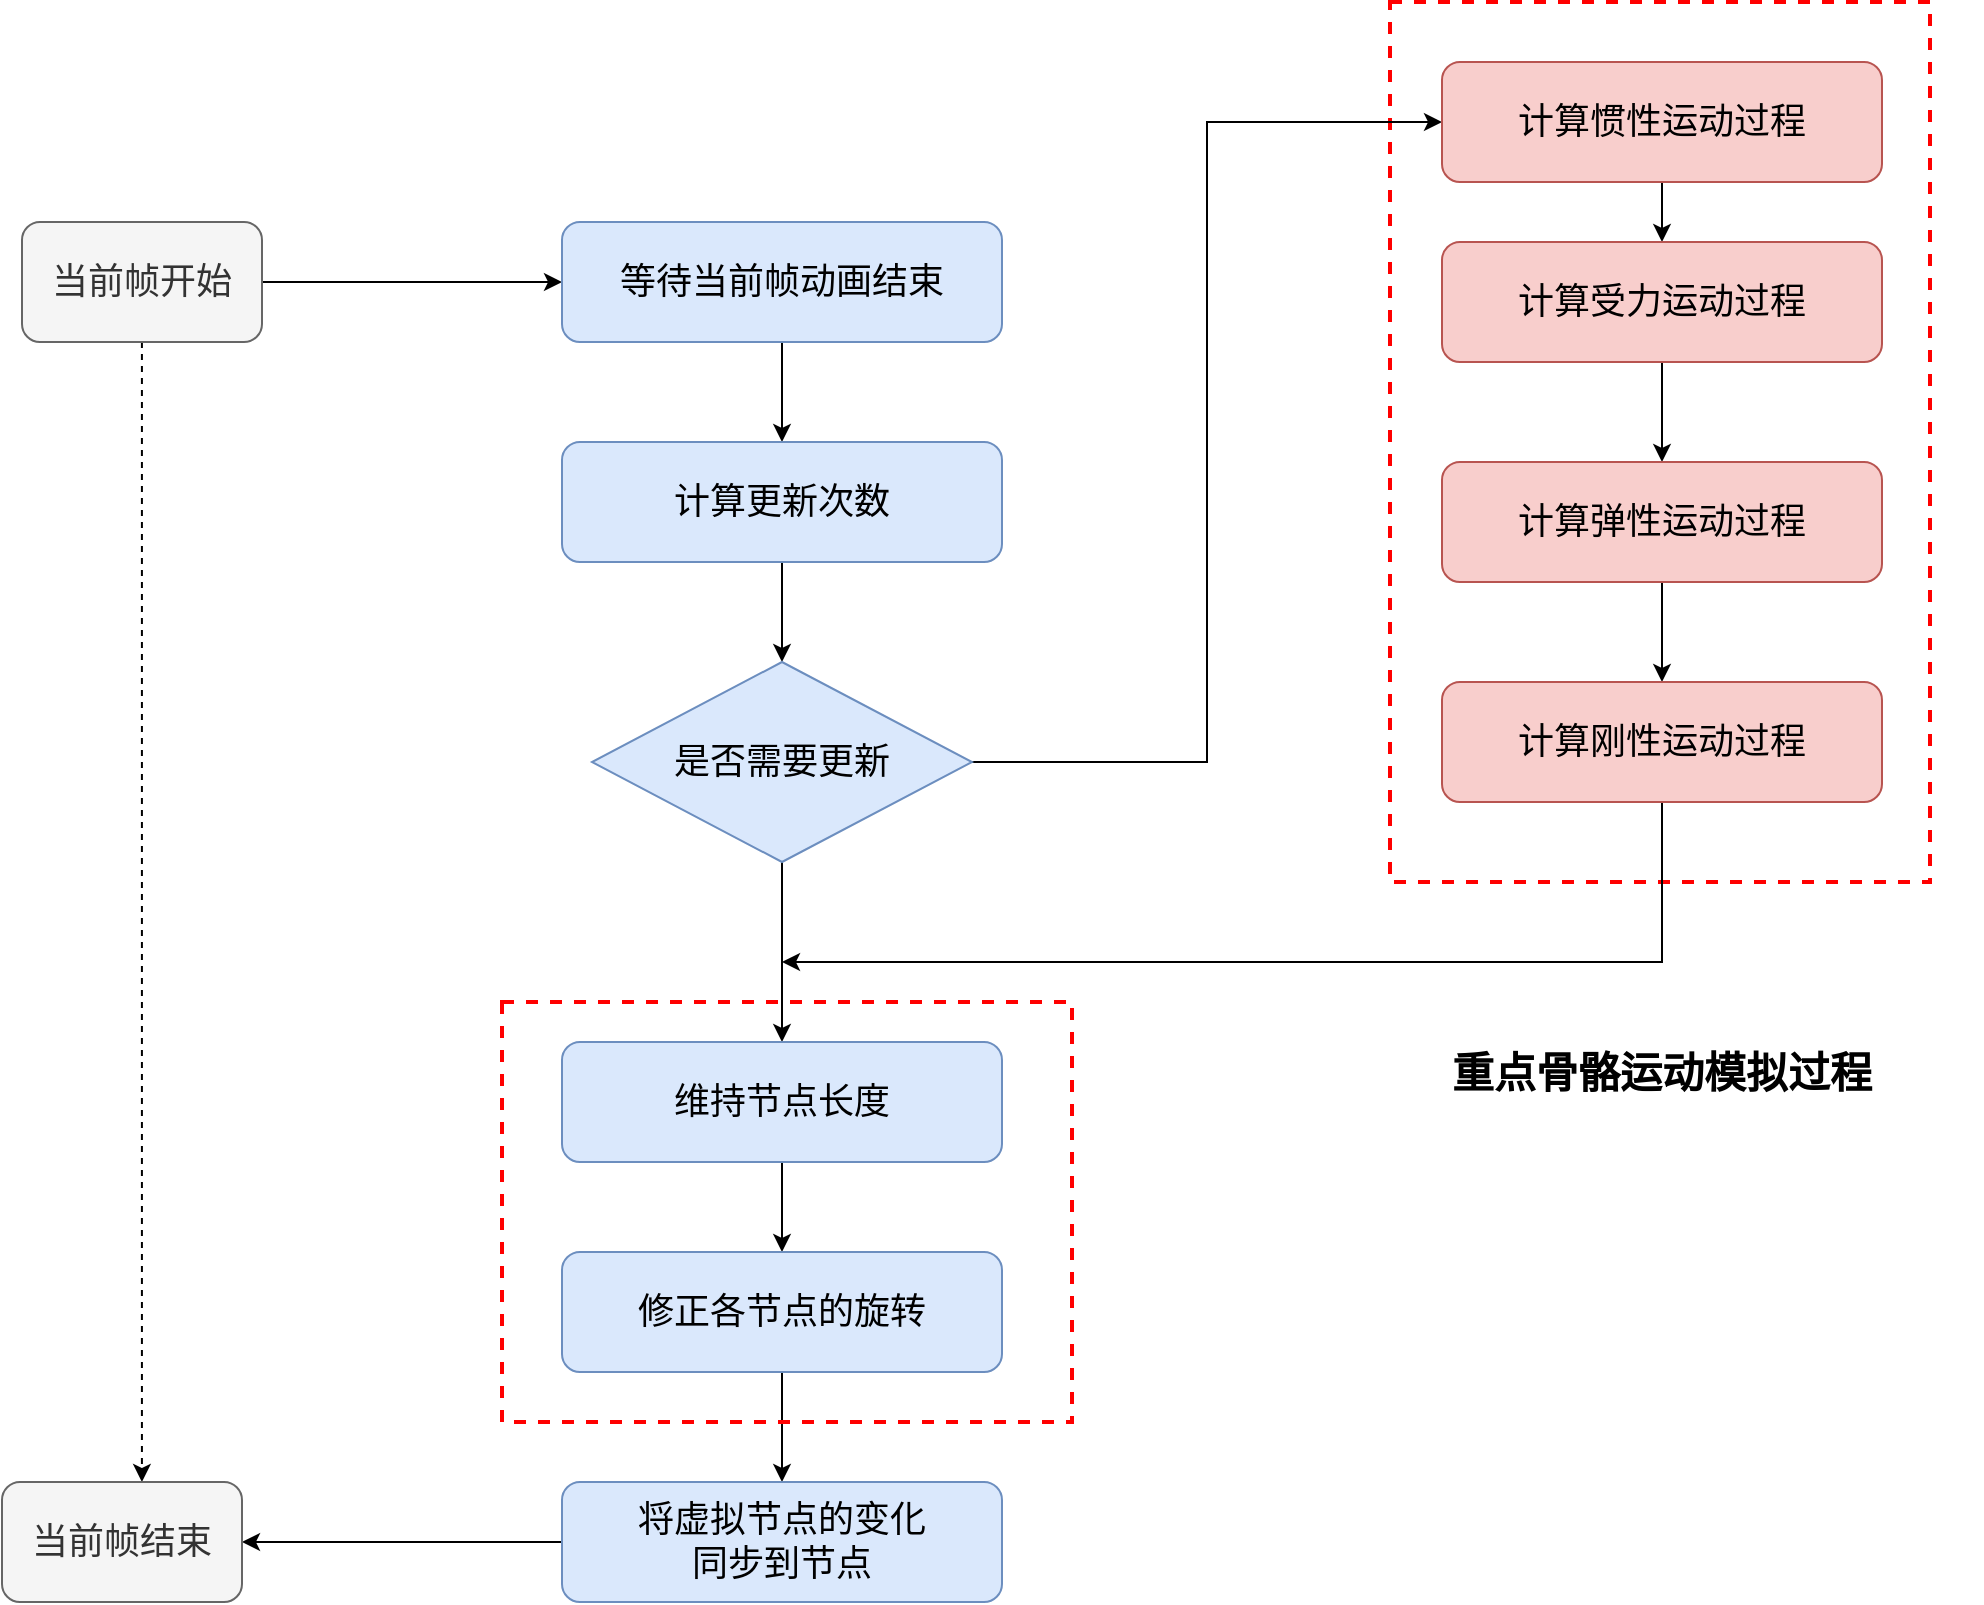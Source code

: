 <mxfile version="21.7.5" type="github">
  <diagram name="第 1 页" id="3lNk9idGNjKWv3xJSRU5">
    <mxGraphModel dx="2095" dy="732" grid="1" gridSize="10" guides="1" tooltips="1" connect="1" arrows="1" fold="1" page="1" pageScale="1" pageWidth="827" pageHeight="1169" math="0" shadow="0">
      <root>
        <mxCell id="0" />
        <mxCell id="1" parent="0" />
        <mxCell id="eKz8Gd7EVUiHGcIxb8vz-29" value="" style="rounded=0;whiteSpace=wrap;html=1;fillColor=none;dashed=1;strokeWidth=2;strokeColor=#FF0000;" vertex="1" parent="1">
          <mxGeometry x="594" y="10" width="270" height="440" as="geometry" />
        </mxCell>
        <mxCell id="eKz8Gd7EVUiHGcIxb8vz-16" style="edgeStyle=orthogonalEdgeStyle;rounded=0;orthogonalLoop=1;jettySize=auto;html=1;entryX=0;entryY=0.5;entryDx=0;entryDy=0;" edge="1" parent="1" source="eKz8Gd7EVUiHGcIxb8vz-1" target="eKz8Gd7EVUiHGcIxb8vz-2">
          <mxGeometry relative="1" as="geometry" />
        </mxCell>
        <mxCell id="eKz8Gd7EVUiHGcIxb8vz-28" style="edgeStyle=orthogonalEdgeStyle;rounded=0;orthogonalLoop=1;jettySize=auto;html=1;entryX=0.583;entryY=0;entryDx=0;entryDy=0;entryPerimeter=0;dashed=1;" edge="1" parent="1" source="eKz8Gd7EVUiHGcIxb8vz-1" target="eKz8Gd7EVUiHGcIxb8vz-11">
          <mxGeometry relative="1" as="geometry" />
        </mxCell>
        <mxCell id="eKz8Gd7EVUiHGcIxb8vz-1" value="&lt;font style=&quot;font-size: 18px;&quot;&gt;当前帧开始&lt;/font&gt;" style="rounded=1;whiteSpace=wrap;html=1;fillColor=#f5f5f5;fontColor=#333333;strokeColor=#666666;" vertex="1" parent="1">
          <mxGeometry x="-90" y="120" width="120" height="60" as="geometry" />
        </mxCell>
        <mxCell id="eKz8Gd7EVUiHGcIxb8vz-17" style="edgeStyle=orthogonalEdgeStyle;rounded=0;orthogonalLoop=1;jettySize=auto;html=1;" edge="1" parent="1" source="eKz8Gd7EVUiHGcIxb8vz-2" target="eKz8Gd7EVUiHGcIxb8vz-3">
          <mxGeometry relative="1" as="geometry" />
        </mxCell>
        <mxCell id="eKz8Gd7EVUiHGcIxb8vz-2" value="&lt;font style=&quot;font-size: 18px;&quot;&gt;等待当前帧动画结束&lt;/font&gt;" style="rounded=1;whiteSpace=wrap;html=1;fillColor=#dae8fc;strokeColor=#6c8ebf;" vertex="1" parent="1">
          <mxGeometry x="180" y="120" width="220" height="60" as="geometry" />
        </mxCell>
        <mxCell id="eKz8Gd7EVUiHGcIxb8vz-18" style="edgeStyle=orthogonalEdgeStyle;rounded=0;orthogonalLoop=1;jettySize=auto;html=1;entryX=0.5;entryY=0;entryDx=0;entryDy=0;" edge="1" parent="1" source="eKz8Gd7EVUiHGcIxb8vz-3" target="eKz8Gd7EVUiHGcIxb8vz-6">
          <mxGeometry relative="1" as="geometry" />
        </mxCell>
        <mxCell id="eKz8Gd7EVUiHGcIxb8vz-3" value="&lt;font style=&quot;font-size: 18px;&quot;&gt;计算更新次数&lt;/font&gt;" style="rounded=1;whiteSpace=wrap;html=1;fillColor=#dae8fc;strokeColor=#6c8ebf;" vertex="1" parent="1">
          <mxGeometry x="180" y="230" width="220" height="60" as="geometry" />
        </mxCell>
        <mxCell id="eKz8Gd7EVUiHGcIxb8vz-19" style="edgeStyle=orthogonalEdgeStyle;rounded=0;orthogonalLoop=1;jettySize=auto;html=1;entryX=0;entryY=0.5;entryDx=0;entryDy=0;" edge="1" parent="1" source="eKz8Gd7EVUiHGcIxb8vz-6" target="eKz8Gd7EVUiHGcIxb8vz-12">
          <mxGeometry relative="1" as="geometry" />
        </mxCell>
        <mxCell id="eKz8Gd7EVUiHGcIxb8vz-23" style="edgeStyle=orthogonalEdgeStyle;rounded=0;orthogonalLoop=1;jettySize=auto;html=1;" edge="1" parent="1" source="eKz8Gd7EVUiHGcIxb8vz-6" target="eKz8Gd7EVUiHGcIxb8vz-7">
          <mxGeometry relative="1" as="geometry" />
        </mxCell>
        <mxCell id="eKz8Gd7EVUiHGcIxb8vz-6" value="&lt;font style=&quot;font-size: 18px;&quot;&gt;是否需要更新&lt;/font&gt;" style="rhombus;whiteSpace=wrap;html=1;fillColor=#dae8fc;strokeColor=#6c8ebf;" vertex="1" parent="1">
          <mxGeometry x="195" y="340" width="190" height="100" as="geometry" />
        </mxCell>
        <mxCell id="eKz8Gd7EVUiHGcIxb8vz-25" style="edgeStyle=orthogonalEdgeStyle;rounded=0;orthogonalLoop=1;jettySize=auto;html=1;" edge="1" parent="1" source="eKz8Gd7EVUiHGcIxb8vz-7" target="eKz8Gd7EVUiHGcIxb8vz-8">
          <mxGeometry relative="1" as="geometry" />
        </mxCell>
        <mxCell id="eKz8Gd7EVUiHGcIxb8vz-7" value="&lt;font style=&quot;font-size: 18px;&quot;&gt;维持节点长度&lt;/font&gt;" style="rounded=1;whiteSpace=wrap;html=1;fillColor=#dae8fc;strokeColor=#6c8ebf;" vertex="1" parent="1">
          <mxGeometry x="180" y="530" width="220" height="60" as="geometry" />
        </mxCell>
        <mxCell id="eKz8Gd7EVUiHGcIxb8vz-26" style="edgeStyle=orthogonalEdgeStyle;rounded=0;orthogonalLoop=1;jettySize=auto;html=1;entryX=0.5;entryY=0;entryDx=0;entryDy=0;" edge="1" parent="1" source="eKz8Gd7EVUiHGcIxb8vz-8" target="eKz8Gd7EVUiHGcIxb8vz-9">
          <mxGeometry relative="1" as="geometry" />
        </mxCell>
        <mxCell id="eKz8Gd7EVUiHGcIxb8vz-8" value="&lt;font style=&quot;font-size: 18px;&quot;&gt;修正各节点的旋转&lt;/font&gt;" style="rounded=1;whiteSpace=wrap;html=1;fillColor=#dae8fc;strokeColor=#6c8ebf;" vertex="1" parent="1">
          <mxGeometry x="180" y="635" width="220" height="60" as="geometry" />
        </mxCell>
        <mxCell id="eKz8Gd7EVUiHGcIxb8vz-27" style="edgeStyle=orthogonalEdgeStyle;rounded=0;orthogonalLoop=1;jettySize=auto;html=1;" edge="1" parent="1" source="eKz8Gd7EVUiHGcIxb8vz-9" target="eKz8Gd7EVUiHGcIxb8vz-11">
          <mxGeometry relative="1" as="geometry" />
        </mxCell>
        <mxCell id="eKz8Gd7EVUiHGcIxb8vz-9" value="&lt;font style=&quot;font-size: 18px;&quot;&gt;将虚拟节点的变化&lt;br&gt;同步到节点&lt;/font&gt;" style="rounded=1;whiteSpace=wrap;html=1;fillColor=#dae8fc;strokeColor=#6c8ebf;" vertex="1" parent="1">
          <mxGeometry x="180" y="750" width="220" height="60" as="geometry" />
        </mxCell>
        <mxCell id="eKz8Gd7EVUiHGcIxb8vz-11" value="&lt;font style=&quot;font-size: 18px;&quot;&gt;当前帧结束&lt;/font&gt;" style="rounded=1;whiteSpace=wrap;html=1;fillColor=#f5f5f5;fontColor=#333333;strokeColor=#666666;" vertex="1" parent="1">
          <mxGeometry x="-100" y="750" width="120" height="60" as="geometry" />
        </mxCell>
        <mxCell id="eKz8Gd7EVUiHGcIxb8vz-20" style="edgeStyle=orthogonalEdgeStyle;rounded=0;orthogonalLoop=1;jettySize=auto;html=1;" edge="1" parent="1" source="eKz8Gd7EVUiHGcIxb8vz-12" target="eKz8Gd7EVUiHGcIxb8vz-13">
          <mxGeometry relative="1" as="geometry" />
        </mxCell>
        <mxCell id="eKz8Gd7EVUiHGcIxb8vz-12" value="&lt;span style=&quot;font-size: 18px;&quot;&gt;计算惯性运动过程&lt;/span&gt;" style="rounded=1;whiteSpace=wrap;html=1;fillColor=#f8cecc;strokeColor=#b85450;" vertex="1" parent="1">
          <mxGeometry x="620" y="40" width="220" height="60" as="geometry" />
        </mxCell>
        <mxCell id="eKz8Gd7EVUiHGcIxb8vz-21" style="edgeStyle=orthogonalEdgeStyle;rounded=0;orthogonalLoop=1;jettySize=auto;html=1;" edge="1" parent="1" source="eKz8Gd7EVUiHGcIxb8vz-13" target="eKz8Gd7EVUiHGcIxb8vz-14">
          <mxGeometry relative="1" as="geometry" />
        </mxCell>
        <mxCell id="eKz8Gd7EVUiHGcIxb8vz-13" value="&lt;span style=&quot;font-size: 18px;&quot;&gt;计算受力运动过程&lt;/span&gt;" style="rounded=1;whiteSpace=wrap;html=1;fillColor=#f8cecc;strokeColor=#b85450;" vertex="1" parent="1">
          <mxGeometry x="620" y="130" width="220" height="60" as="geometry" />
        </mxCell>
        <mxCell id="eKz8Gd7EVUiHGcIxb8vz-22" style="edgeStyle=orthogonalEdgeStyle;rounded=0;orthogonalLoop=1;jettySize=auto;html=1;" edge="1" parent="1" source="eKz8Gd7EVUiHGcIxb8vz-14" target="eKz8Gd7EVUiHGcIxb8vz-15">
          <mxGeometry relative="1" as="geometry" />
        </mxCell>
        <mxCell id="eKz8Gd7EVUiHGcIxb8vz-14" value="&lt;font style=&quot;font-size: 18px;&quot;&gt;计算弹性运动过程&lt;/font&gt;" style="rounded=1;whiteSpace=wrap;html=1;fillColor=#f8cecc;strokeColor=#b85450;" vertex="1" parent="1">
          <mxGeometry x="620" y="240" width="220" height="60" as="geometry" />
        </mxCell>
        <mxCell id="eKz8Gd7EVUiHGcIxb8vz-24" style="edgeStyle=orthogonalEdgeStyle;rounded=0;orthogonalLoop=1;jettySize=auto;html=1;" edge="1" parent="1" source="eKz8Gd7EVUiHGcIxb8vz-15">
          <mxGeometry relative="1" as="geometry">
            <mxPoint x="290" y="490" as="targetPoint" />
            <Array as="points">
              <mxPoint x="730" y="490" />
            </Array>
          </mxGeometry>
        </mxCell>
        <mxCell id="eKz8Gd7EVUiHGcIxb8vz-15" value="&lt;span style=&quot;font-size: 18px;&quot;&gt;计算刚性运动过程&lt;/span&gt;" style="rounded=1;whiteSpace=wrap;html=1;fillColor=#f8cecc;strokeColor=#b85450;" vertex="1" parent="1">
          <mxGeometry x="620" y="350" width="220" height="60" as="geometry" />
        </mxCell>
        <mxCell id="eKz8Gd7EVUiHGcIxb8vz-30" value="&lt;font size=&quot;1&quot; style=&quot;&quot;&gt;&lt;b style=&quot;font-size: 21px;&quot;&gt;重点骨骼运动模拟过程&lt;/b&gt;&lt;/font&gt;" style="text;html=1;strokeColor=none;fillColor=none;align=center;verticalAlign=middle;whiteSpace=wrap;rounded=0;" vertex="1" parent="1">
          <mxGeometry x="570" y="530" width="320" height="30" as="geometry" />
        </mxCell>
        <mxCell id="eKz8Gd7EVUiHGcIxb8vz-31" value="" style="rounded=0;whiteSpace=wrap;html=1;fillColor=none;dashed=1;strokeWidth=2;strokeColor=#FF0000;" vertex="1" parent="1">
          <mxGeometry x="150" y="510" width="285" height="210" as="geometry" />
        </mxCell>
      </root>
    </mxGraphModel>
  </diagram>
</mxfile>
